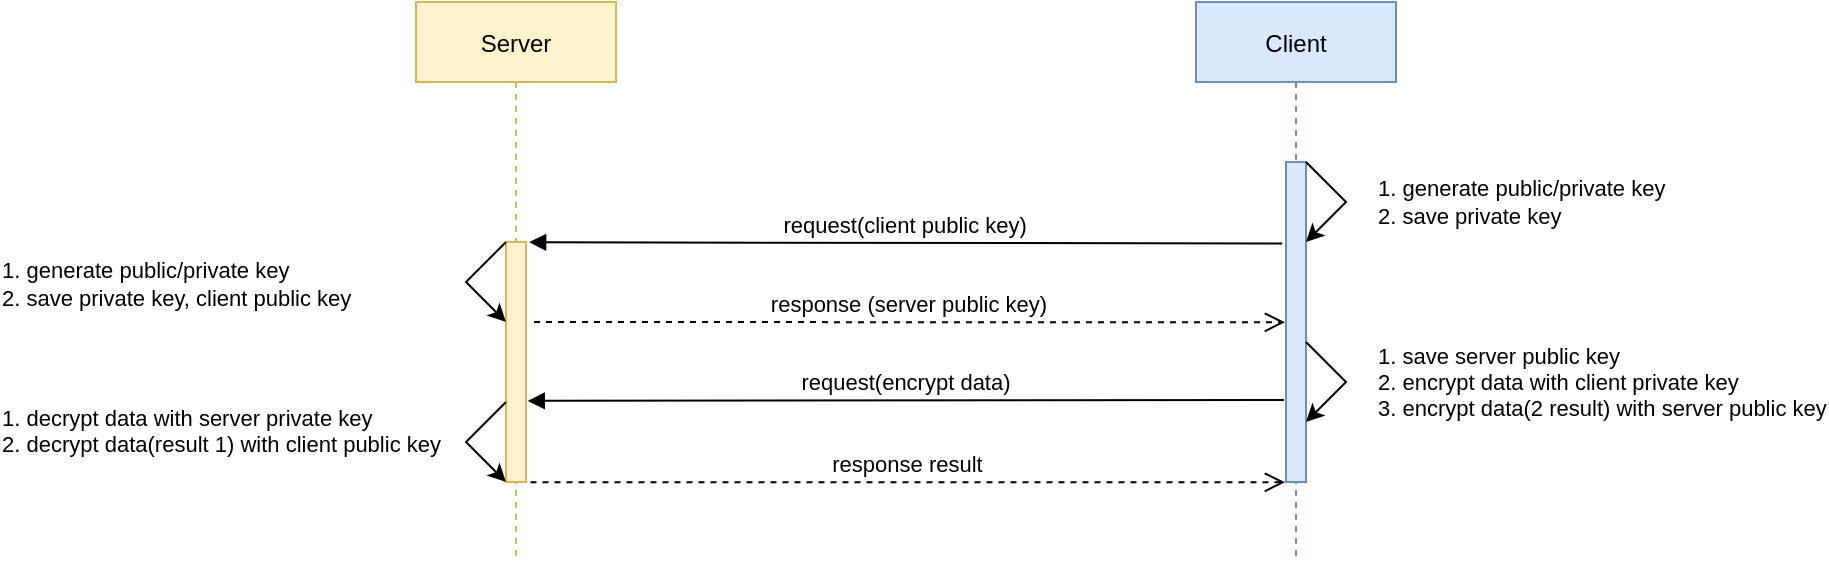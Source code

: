 <mxfile version="15.7.0" type="github">
  <diagram id="kgpKYQtTHZ0yAKxKKP6v" name="Page-1">
    <mxGraphModel dx="981" dy="553" grid="1" gridSize="10" guides="1" tooltips="1" connect="1" arrows="1" fold="1" page="1" pageScale="1" pageWidth="2339" pageHeight="3300" math="0" shadow="0">
      <root>
        <mxCell id="0" />
        <mxCell id="1" parent="0" />
        <mxCell id="FGZw0jKBI7hrl-vJfX9z-1" value="Server" style="shape=umlLifeline;perimeter=lifelinePerimeter;container=1;collapsible=0;recursiveResize=0;rounded=0;shadow=0;strokeWidth=1;labelBackgroundColor=none;fillColor=#fff2cc;strokeColor=#d6b656;" vertex="1" parent="1">
          <mxGeometry x="259" y="80" width="100" height="280" as="geometry" />
        </mxCell>
        <mxCell id="FGZw0jKBI7hrl-vJfX9z-2" value="" style="points=[];perimeter=orthogonalPerimeter;rounded=0;shadow=0;strokeWidth=1;fillColor=#fff2cc;strokeColor=#d6b656;" vertex="1" parent="FGZw0jKBI7hrl-vJfX9z-1">
          <mxGeometry x="45" y="120" width="10" height="120" as="geometry" />
        </mxCell>
        <mxCell id="FGZw0jKBI7hrl-vJfX9z-4" value="1. decrypt data with server private key&lt;br&gt;2. decrypt data(result 1) with client public key&amp;nbsp;&lt;br&gt;&amp;nbsp;" style="endArrow=classic;html=1;rounded=0;align=left;" edge="1" parent="FGZw0jKBI7hrl-vJfX9z-1">
          <mxGeometry y="-234" width="50" height="50" relative="1" as="geometry">
            <mxPoint x="45" y="200" as="sourcePoint" />
            <mxPoint x="45" y="240" as="targetPoint" />
            <Array as="points">
              <mxPoint x="25" y="220" />
            </Array>
            <mxPoint x="-69" y="-165" as="offset" />
          </mxGeometry>
        </mxCell>
        <mxCell id="FGZw0jKBI7hrl-vJfX9z-13" value="1. generate&amp;nbsp;public/private key&lt;br&gt;2. save private key, client public key" style="endArrow=classic;html=1;rounded=0;align=left;" edge="1" parent="FGZw0jKBI7hrl-vJfX9z-1">
          <mxGeometry y="-234" width="50" height="50" relative="1" as="geometry">
            <mxPoint x="45" y="120" as="sourcePoint" />
            <mxPoint x="45" y="160" as="targetPoint" />
            <Array as="points">
              <mxPoint x="25" y="140" />
            </Array>
            <mxPoint x="-69" y="-165" as="offset" />
          </mxGeometry>
        </mxCell>
        <mxCell id="FGZw0jKBI7hrl-vJfX9z-5" value="Client" style="shape=umlLifeline;perimeter=lifelinePerimeter;container=1;collapsible=0;recursiveResize=0;rounded=0;shadow=0;strokeWidth=1;fillColor=#dae8fc;strokeColor=#6c8ebf;" vertex="1" parent="1">
          <mxGeometry x="649" y="80" width="100" height="280" as="geometry" />
        </mxCell>
        <mxCell id="FGZw0jKBI7hrl-vJfX9z-6" value="" style="points=[];perimeter=orthogonalPerimeter;rounded=0;shadow=0;strokeWidth=1;fillColor=#dae8fc;strokeColor=#6c8ebf;" vertex="1" parent="FGZw0jKBI7hrl-vJfX9z-5">
          <mxGeometry x="45" y="80" width="10" height="160" as="geometry" />
        </mxCell>
        <mxCell id="FGZw0jKBI7hrl-vJfX9z-7" value="1. save server public key&lt;br&gt;2. encrypt data with client private key&lt;br&gt;3. encrypt data(2 result) with server public key" style="endArrow=classic;html=1;rounded=0;align=left;" edge="1" parent="FGZw0jKBI7hrl-vJfX9z-5">
          <mxGeometry y="14" width="50" height="50" relative="1" as="geometry">
            <mxPoint x="55" y="170" as="sourcePoint" />
            <mxPoint x="55" y="210" as="targetPoint" />
            <Array as="points">
              <mxPoint x="75" y="190" />
            </Array>
            <mxPoint x="4" y="-10" as="offset" />
          </mxGeometry>
        </mxCell>
        <mxCell id="FGZw0jKBI7hrl-vJfX9z-12" value="1. generate public/private key&lt;br&gt;2. save private key" style="endArrow=classic;html=1;rounded=0;align=left;" edge="1" parent="FGZw0jKBI7hrl-vJfX9z-5">
          <mxGeometry y="14" width="50" height="50" relative="1" as="geometry">
            <mxPoint x="55" y="80" as="sourcePoint" />
            <mxPoint x="55" y="120" as="targetPoint" />
            <Array as="points">
              <mxPoint x="75" y="100" />
            </Array>
            <mxPoint x="4" y="-10" as="offset" />
          </mxGeometry>
        </mxCell>
        <mxCell id="FGZw0jKBI7hrl-vJfX9z-8" value="request(client public key)" style="verticalAlign=bottom;endArrow=block;shadow=0;strokeWidth=1;entryX=1.155;entryY=0.001;entryDx=0;entryDy=0;entryPerimeter=0;exitX=-0.19;exitY=0.255;exitDx=0;exitDy=0;exitPerimeter=0;" edge="1" parent="1" source="FGZw0jKBI7hrl-vJfX9z-6" target="FGZw0jKBI7hrl-vJfX9z-2">
          <mxGeometry relative="1" as="geometry">
            <mxPoint x="690" y="200" as="sourcePoint" />
            <mxPoint x="310" y="190" as="targetPoint" />
          </mxGeometry>
        </mxCell>
        <mxCell id="FGZw0jKBI7hrl-vJfX9z-9" value="response (server public key)" style="verticalAlign=bottom;endArrow=open;dashed=1;endSize=8;shadow=0;strokeWidth=1;entryX=-0.052;entryY=0.501;entryDx=0;entryDy=0;entryPerimeter=0;" edge="1" parent="1" target="FGZw0jKBI7hrl-vJfX9z-6">
          <mxGeometry relative="1" as="geometry">
            <mxPoint x="690" y="240" as="targetPoint" />
            <mxPoint x="318" y="240" as="sourcePoint" />
          </mxGeometry>
        </mxCell>
        <mxCell id="FGZw0jKBI7hrl-vJfX9z-14" value="request(encrypt data)" style="verticalAlign=bottom;endArrow=block;shadow=0;strokeWidth=1;entryX=1.086;entryY=0.662;entryDx=0;entryDy=0;entryPerimeter=0;" edge="1" parent="1" target="FGZw0jKBI7hrl-vJfX9z-2">
          <mxGeometry relative="1" as="geometry">
            <mxPoint x="693" y="279" as="sourcePoint" />
            <mxPoint x="320" y="279" as="targetPoint" />
          </mxGeometry>
        </mxCell>
        <mxCell id="FGZw0jKBI7hrl-vJfX9z-16" value="response result" style="verticalAlign=bottom;endArrow=open;dashed=1;endSize=8;shadow=0;strokeWidth=1;exitX=1.224;exitY=1.001;exitDx=0;exitDy=0;exitPerimeter=0;entryX=-0.052;entryY=1.001;entryDx=0;entryDy=0;entryPerimeter=0;" edge="1" parent="1" source="FGZw0jKBI7hrl-vJfX9z-2" target="FGZw0jKBI7hrl-vJfX9z-6">
          <mxGeometry relative="1" as="geometry">
            <mxPoint x="702.88" y="320" as="targetPoint" />
            <mxPoint x="320" y="320" as="sourcePoint" />
          </mxGeometry>
        </mxCell>
      </root>
    </mxGraphModel>
  </diagram>
</mxfile>
